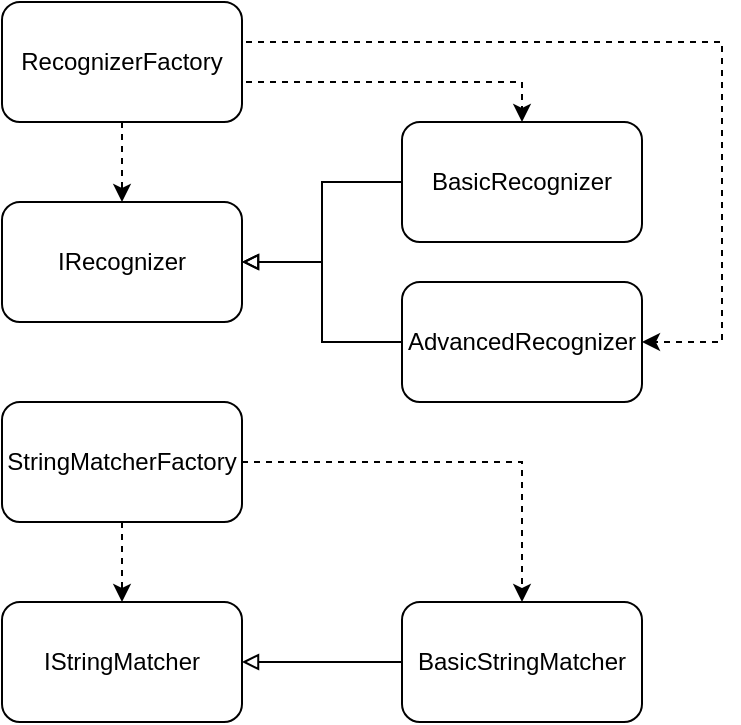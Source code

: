 <mxfile version="13.3.1" type="device"><diagram id="lz4-vnoi_cN4C7Lv9Oqb" name="Page-1"><mxGraphModel dx="1181" dy="665" grid="1" gridSize="10" guides="1" tooltips="1" connect="1" arrows="1" fold="1" page="1" pageScale="1" pageWidth="1654" pageHeight="1169" math="0" shadow="0"><root><mxCell id="0"/><mxCell id="1" parent="0"/><mxCell id="l_brvKgaRsF3PJ04vEJz-1" value="IRecognizer" style="rounded=1;whiteSpace=wrap;html=1;" parent="1" vertex="1"><mxGeometry x="520" y="400" width="120" height="60" as="geometry"/></mxCell><mxCell id="l_brvKgaRsF3PJ04vEJz-8" style="edgeStyle=orthogonalEdgeStyle;rounded=0;orthogonalLoop=1;jettySize=auto;html=1;exitX=1;exitY=0.5;exitDx=0;exitDy=0;entryX=0.5;entryY=0;entryDx=0;entryDy=0;endArrow=classic;endFill=1;dashed=1;" parent="1" source="l_brvKgaRsF3PJ04vEJz-3" target="l_brvKgaRsF3PJ04vEJz-4" edge="1"><mxGeometry relative="1" as="geometry"><Array as="points"><mxPoint x="640" y="340"/><mxPoint x="780" y="340"/></Array></mxGeometry></mxCell><mxCell id="l_brvKgaRsF3PJ04vEJz-9" style="edgeStyle=orthogonalEdgeStyle;rounded=0;orthogonalLoop=1;jettySize=auto;html=1;exitX=1;exitY=0.5;exitDx=0;exitDy=0;entryX=1;entryY=0.5;entryDx=0;entryDy=0;dashed=1;endArrow=classic;endFill=1;" parent="1" source="l_brvKgaRsF3PJ04vEJz-3" target="l_brvKgaRsF3PJ04vEJz-6" edge="1"><mxGeometry relative="1" as="geometry"><Array as="points"><mxPoint x="640" y="320"/><mxPoint x="880" y="320"/><mxPoint x="880" y="470"/></Array></mxGeometry></mxCell><mxCell id="l_brvKgaRsF3PJ04vEJz-10" style="edgeStyle=orthogonalEdgeStyle;rounded=0;orthogonalLoop=1;jettySize=auto;html=1;exitX=0.5;exitY=1;exitDx=0;exitDy=0;entryX=0.5;entryY=0;entryDx=0;entryDy=0;dashed=1;endArrow=classic;endFill=1;" parent="1" source="l_brvKgaRsF3PJ04vEJz-3" target="l_brvKgaRsF3PJ04vEJz-1" edge="1"><mxGeometry relative="1" as="geometry"/></mxCell><mxCell id="l_brvKgaRsF3PJ04vEJz-3" value="RecognizerFactory" style="rounded=1;whiteSpace=wrap;html=1;" parent="1" vertex="1"><mxGeometry x="520" y="300" width="120" height="60" as="geometry"/></mxCell><mxCell id="l_brvKgaRsF3PJ04vEJz-5" style="edgeStyle=orthogonalEdgeStyle;rounded=0;orthogonalLoop=1;jettySize=auto;html=1;exitX=0;exitY=0.5;exitDx=0;exitDy=0;entryX=1;entryY=0.5;entryDx=0;entryDy=0;endArrow=block;endFill=0;" parent="1" source="l_brvKgaRsF3PJ04vEJz-4" target="l_brvKgaRsF3PJ04vEJz-1" edge="1"><mxGeometry relative="1" as="geometry"/></mxCell><mxCell id="l_brvKgaRsF3PJ04vEJz-4" value="BasicRecognizer" style="rounded=1;whiteSpace=wrap;html=1;" parent="1" vertex="1"><mxGeometry x="720" y="360" width="120" height="60" as="geometry"/></mxCell><mxCell id="l_brvKgaRsF3PJ04vEJz-7" style="edgeStyle=orthogonalEdgeStyle;rounded=0;orthogonalLoop=1;jettySize=auto;html=1;exitX=0;exitY=0.5;exitDx=0;exitDy=0;entryX=1;entryY=0.5;entryDx=0;entryDy=0;endArrow=block;endFill=0;" parent="1" source="l_brvKgaRsF3PJ04vEJz-6" target="l_brvKgaRsF3PJ04vEJz-1" edge="1"><mxGeometry relative="1" as="geometry"><Array as="points"><mxPoint x="680" y="470"/><mxPoint x="680" y="430"/></Array></mxGeometry></mxCell><mxCell id="l_brvKgaRsF3PJ04vEJz-6" value="AdvancedRecognizer" style="rounded=1;whiteSpace=wrap;html=1;" parent="1" vertex="1"><mxGeometry x="720" y="440" width="120" height="60" as="geometry"/></mxCell><mxCell id="hV9y3ifhG5mTkAl0RkbZ-12" value="IStringMatcher" style="rounded=1;whiteSpace=wrap;html=1;" vertex="1" parent="1"><mxGeometry x="520" y="600" width="120" height="60" as="geometry"/></mxCell><mxCell id="hV9y3ifhG5mTkAl0RkbZ-13" style="edgeStyle=orthogonalEdgeStyle;rounded=0;orthogonalLoop=1;jettySize=auto;html=1;exitX=1;exitY=0.5;exitDx=0;exitDy=0;entryX=0.5;entryY=0;entryDx=0;entryDy=0;endArrow=classic;endFill=1;dashed=1;" edge="1" parent="1" source="hV9y3ifhG5mTkAl0RkbZ-16" target="hV9y3ifhG5mTkAl0RkbZ-18"><mxGeometry relative="1" as="geometry"><Array as="points"><mxPoint x="780" y="530"/></Array></mxGeometry></mxCell><mxCell id="hV9y3ifhG5mTkAl0RkbZ-15" style="edgeStyle=orthogonalEdgeStyle;rounded=0;orthogonalLoop=1;jettySize=auto;html=1;exitX=0.5;exitY=1;exitDx=0;exitDy=0;entryX=0.5;entryY=0;entryDx=0;entryDy=0;dashed=1;endArrow=classic;endFill=1;" edge="1" parent="1" source="hV9y3ifhG5mTkAl0RkbZ-16" target="hV9y3ifhG5mTkAl0RkbZ-12"><mxGeometry relative="1" as="geometry"/></mxCell><mxCell id="hV9y3ifhG5mTkAl0RkbZ-16" value="StringMatcherFactory" style="rounded=1;whiteSpace=wrap;html=1;" vertex="1" parent="1"><mxGeometry x="520" y="500" width="120" height="60" as="geometry"/></mxCell><mxCell id="hV9y3ifhG5mTkAl0RkbZ-17" style="edgeStyle=orthogonalEdgeStyle;rounded=0;orthogonalLoop=1;jettySize=auto;html=1;exitX=0;exitY=0.5;exitDx=0;exitDy=0;entryX=1;entryY=0.5;entryDx=0;entryDy=0;endArrow=block;endFill=0;" edge="1" parent="1" source="hV9y3ifhG5mTkAl0RkbZ-18" target="hV9y3ifhG5mTkAl0RkbZ-12"><mxGeometry relative="1" as="geometry"/></mxCell><mxCell id="hV9y3ifhG5mTkAl0RkbZ-18" value="BasicStringMatcher" style="rounded=1;whiteSpace=wrap;html=1;" vertex="1" parent="1"><mxGeometry x="720" y="600" width="120" height="60" as="geometry"/></mxCell></root></mxGraphModel></diagram></mxfile>